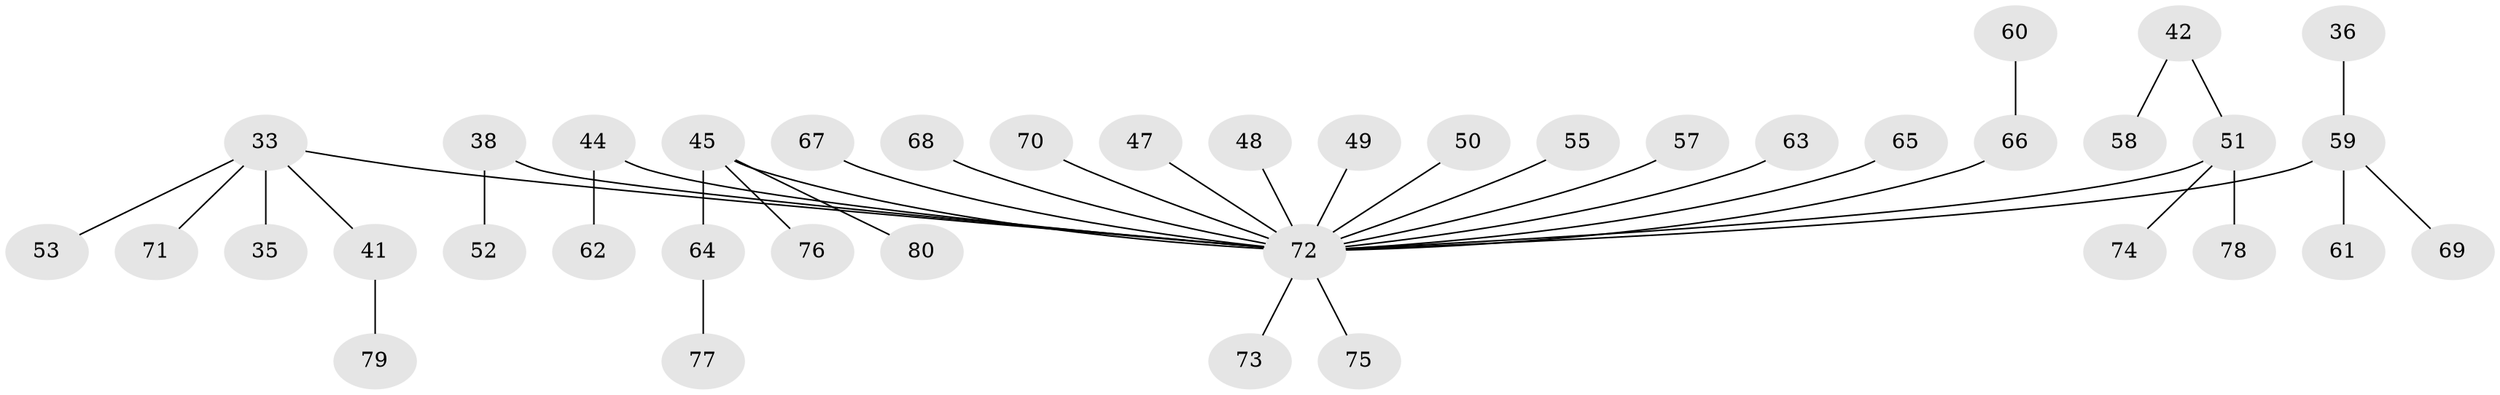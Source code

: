 // original degree distribution, {3: 0.125, 4: 0.0875, 11: 0.0125, 2: 0.2375, 5: 0.025, 1: 0.5125}
// Generated by graph-tools (version 1.1) at 2025/56/03/04/25 21:56:29]
// undirected, 40 vertices, 39 edges
graph export_dot {
graph [start="1"]
  node [color=gray90,style=filled];
  33 [super="+21+26"];
  35;
  36;
  38;
  41;
  42;
  44;
  45 [super="+40"];
  47;
  48;
  49;
  50;
  51 [super="+34"];
  52;
  53;
  55;
  57;
  58;
  59 [super="+16+23+27"];
  60;
  61;
  62;
  63;
  64 [super="+12+18+28"];
  65;
  66 [super="+43"];
  67;
  68;
  69;
  70;
  71;
  72 [super="+3+54+20+39+56+46+32+24+30"];
  73;
  74;
  75;
  76;
  77;
  78;
  79;
  80;
  33 -- 71;
  33 -- 53;
  33 -- 41;
  33 -- 35;
  33 -- 72;
  36 -- 59;
  38 -- 52;
  38 -- 72;
  41 -- 79;
  42 -- 58;
  42 -- 51;
  44 -- 62;
  44 -- 72;
  45 -- 76;
  45 -- 80;
  45 -- 64;
  45 -- 72;
  47 -- 72;
  48 -- 72;
  49 -- 72;
  50 -- 72;
  51 -- 74;
  51 -- 78;
  51 -- 72;
  55 -- 72;
  57 -- 72;
  59 -- 69;
  59 -- 61;
  59 -- 72;
  60 -- 66;
  63 -- 72;
  64 -- 77;
  65 -- 72;
  66 -- 72;
  67 -- 72;
  68 -- 72;
  70 -- 72;
  72 -- 73;
  72 -- 75;
}
